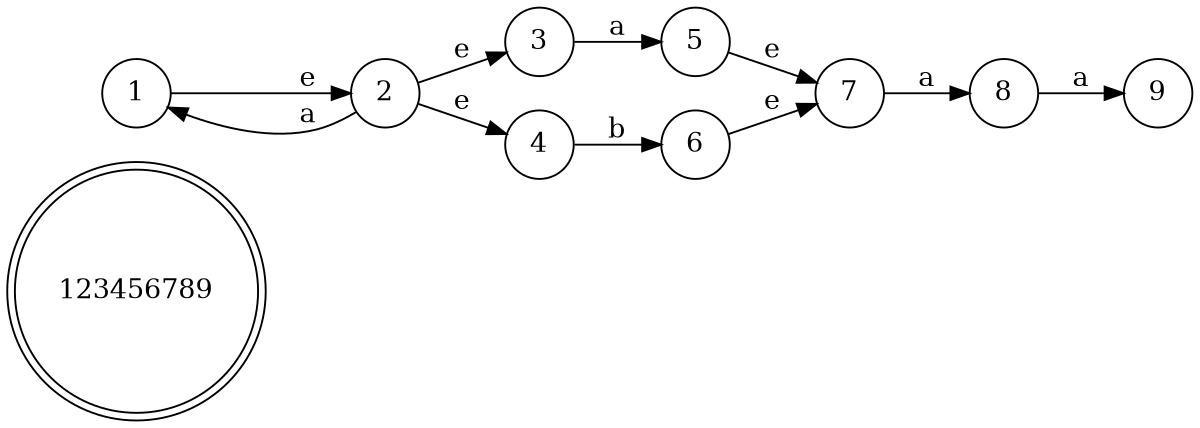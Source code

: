 digraph finite_state_machine {
	rankdir=LR;
	size="8,5" 
	node [shape = doublecircle]; 123456789 
	node [shape = circle];
	1 -> 2 [ label = "e" ];
	2 -> 1 [ label = "a" ];
	2 -> 3 [ label = "e" ];
	2 -> 4 [ label = "e" ];
	3 -> 5 [ label = "a" ];
	4 -> 6 [ label = "b" ];
	5 -> 7 [ label = "e" ];
	6 -> 7 [ label = "e" ];
	7 -> 8 [ label = "a" ];
	8 -> 9 [ label = "a" ];
}

